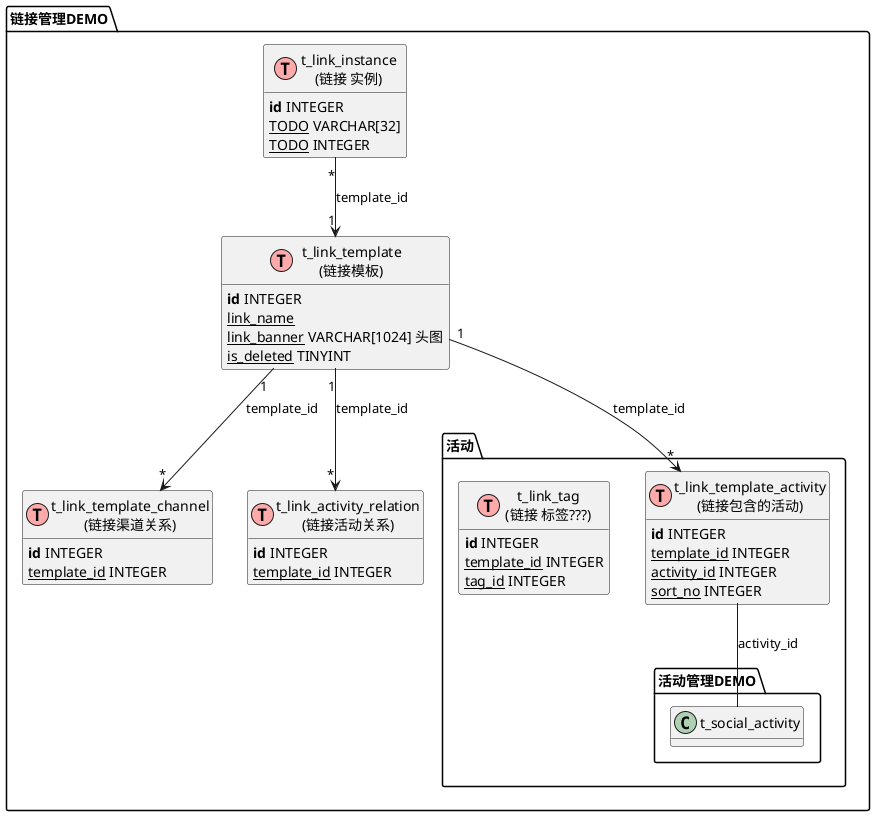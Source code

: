 @startuml
' uncomment the line below if you're using computer with a retina display
' skinparam dpi 300
!define Table(name,desc) class name as "desc" << (T,#FFAAAA) >>
' we use bold for primary key
' green color for unique
' and underscore for not_null
!define primary_key(x) <b>x</b>
!define unique(x) <color:green>x</color>
!define not_null(x) <u>x</u>
' other tags available:
' <i></i>
' <back:COLOR></color>, where color is a color name or html color code
' (#FFAACC)
' see: http://plantuml.com/classes.html#More
hide methods
hide stereotypes



' entities

'

namespace 链接管理DEMO{
    Table(t_link_template, "t_link_template\n(链接模板)"){
        primary_key(id) INTEGER
        not_null(link_name)
        not_null(link_banner) VARCHAR[1024] 头图
        not_null(is_deleted) TINYINT
    }



    Table(t_link_template_channel, "t_link_template_channel\n(链接渠道关系)"){
        primary_key(id) INTEGER
        not_null(template_id) INTEGER
    }

    Table(t_link_template_city, "t_link_activity_relation\n(链接活动关系)"){
        primary_key(id) INTEGER
        not_null(template_id) INTEGER
    }

    namespace 链接管理DEMO.活动{
            Table(t_link_template_activity, "t_link_template_activity\n(链接包含的活动)"){
                primary_key(id) INTEGER
                not_null(template_id) INTEGER
                not_null(activity_id) INTEGER
                not_null(sort_no) INTEGER
            }

            Table(t_link_template_tag, "t_link_tag\n(链接 标签???)"){
                primary_key(id) INTEGER
                not_null(template_id) INTEGER
                not_null(tag_id) INTEGER
            }
        链接管理DEMO.t_link_template "1" --> "*"  t_link_template_activity : template_id
        t_link_template_activity  --  活动管理DEMO.t_social_activity : activity_id
    }


    Table(t_link_instance, "t_link_instance\n(链接 实例)"){
        primary_key(id) INTEGER
        not_null(TODO) VARCHAR[32]
        not_null(TODO) INTEGER
    }

    t_link_instance "*" --> "1"  t_link_template : template_id

    t_link_template "1" --> "*"  t_link_template_channel : template_id
    t_link_template "1" --> "*"  t_link_template_city : template_id

}



@enduml